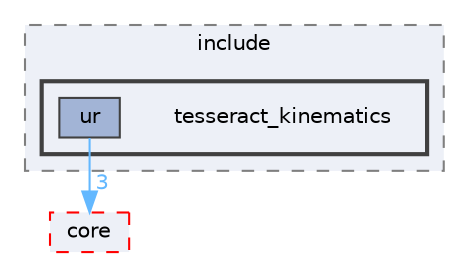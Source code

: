 digraph "tesseract_kinematics/ur/include/tesseract_kinematics"
{
 // LATEX_PDF_SIZE
  bgcolor="transparent";
  edge [fontname=Helvetica,fontsize=10,labelfontname=Helvetica,labelfontsize=10];
  node [fontname=Helvetica,fontsize=10,shape=box,height=0.2,width=0.4];
  compound=true
  subgraph clusterdir_905d5ec57d5d770a10bb244158b6d62c {
    graph [ bgcolor="#edf0f7", pencolor="grey50", label="include", fontname=Helvetica,fontsize=10 style="filled,dashed", URL="dir_905d5ec57d5d770a10bb244158b6d62c.html",tooltip=""]
  subgraph clusterdir_8951acea6b0ef0ca8cebcb4c07bf697c {
    graph [ bgcolor="#edf0f7", pencolor="grey25", label="", fontname=Helvetica,fontsize=10 style="filled,bold", URL="dir_8951acea6b0ef0ca8cebcb4c07bf697c.html",tooltip=""]
    dir_8951acea6b0ef0ca8cebcb4c07bf697c [shape=plaintext, label="tesseract_kinematics"];
  dir_9570ccea42787d3b8d0e20667900f061 [label="ur", fillcolor="#a2b4d6", color="grey25", style="filled", URL="dir_9570ccea42787d3b8d0e20667900f061.html",tooltip=""];
  }
  }
  dir_c514f902ec1d4c8561ea53d834486b22 [label="core", fillcolor="#edf0f7", color="red", style="filled,dashed", URL="dir_c514f902ec1d4c8561ea53d834486b22.html",tooltip=""];
  dir_9570ccea42787d3b8d0e20667900f061->dir_c514f902ec1d4c8561ea53d834486b22 [headlabel="3", labeldistance=1.5 headhref="dir_000112_000009.html" color="steelblue1" fontcolor="steelblue1"];
}

